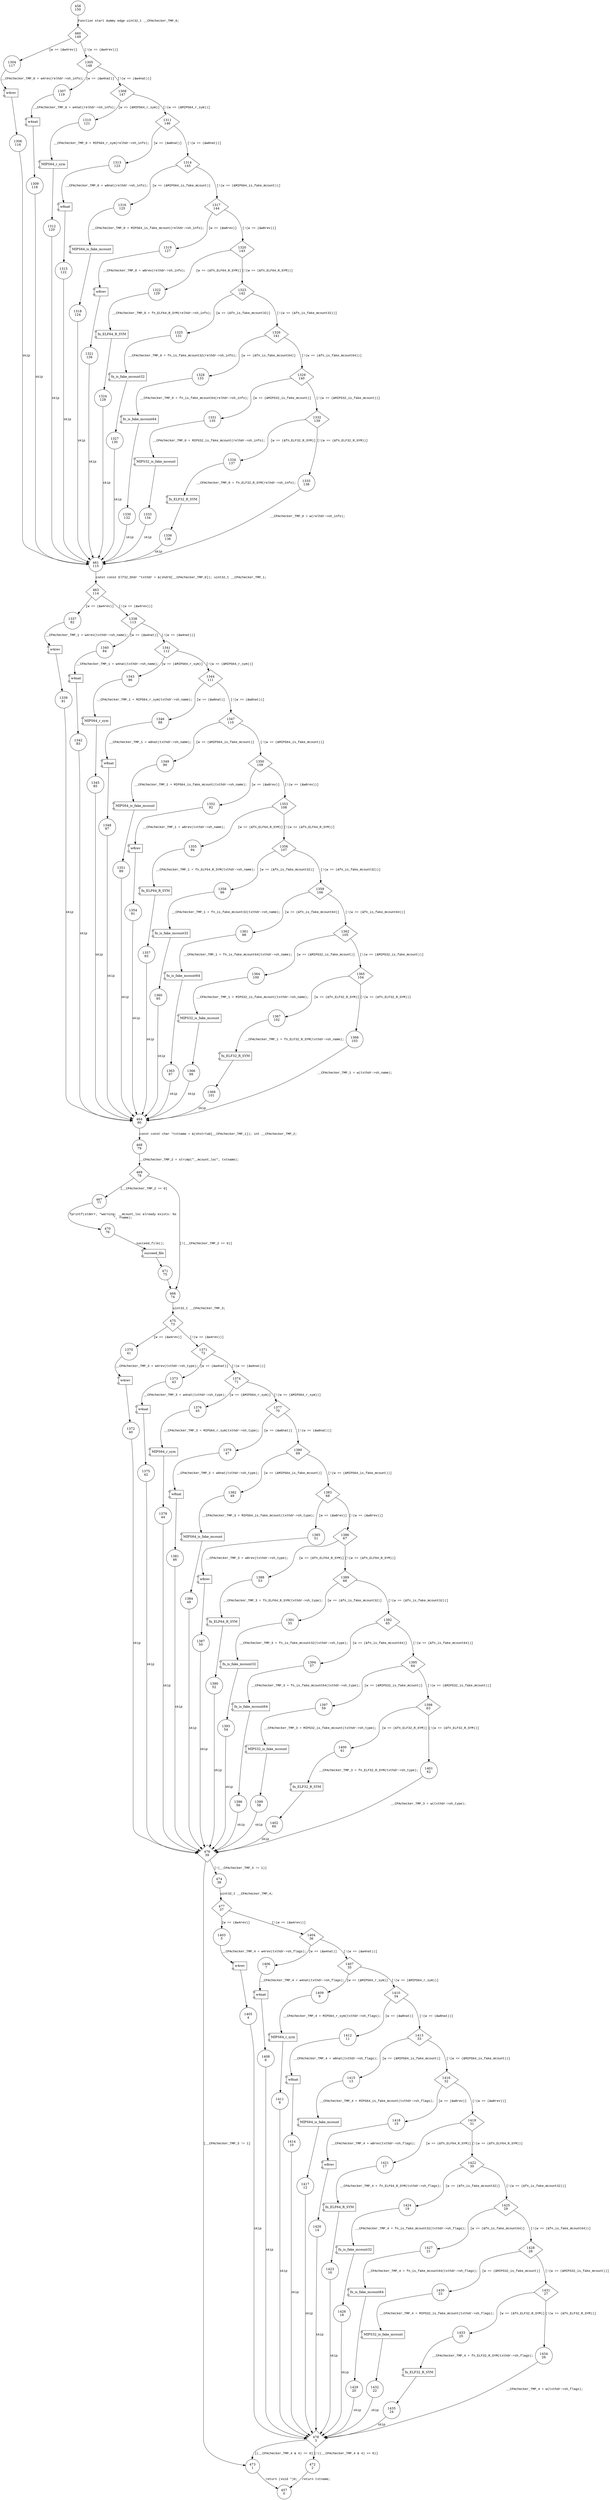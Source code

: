 digraph __has32_rel_mcount {
460 [shape="diamond" label="460\n149"]
1304 [shape="circle" label="1304\n117"]
1305 [shape="diamond" label="1305\n148"]
1307 [shape="circle" label="1307\n119"]
1308 [shape="diamond" label="1308\n147"]
1310 [shape="circle" label="1310\n121"]
1311 [shape="diamond" label="1311\n146"]
1313 [shape="circle" label="1313\n123"]
1314 [shape="diamond" label="1314\n145"]
1316 [shape="circle" label="1316\n125"]
1317 [shape="diamond" label="1317\n144"]
1319 [shape="circle" label="1319\n127"]
1320 [shape="diamond" label="1320\n143"]
1322 [shape="circle" label="1322\n129"]
1323 [shape="diamond" label="1323\n142"]
1325 [shape="circle" label="1325\n131"]
1326 [shape="diamond" label="1326\n141"]
1328 [shape="circle" label="1328\n133"]
1329 [shape="diamond" label="1329\n140"]
1331 [shape="circle" label="1331\n135"]
1332 [shape="diamond" label="1332\n139"]
1334 [shape="circle" label="1334\n137"]
1335 [shape="circle" label="1335\n138"]
461 [shape="circle" label="461\n115"]
463 [shape="diamond" label="463\n114"]
1337 [shape="circle" label="1337\n82"]
1338 [shape="diamond" label="1338\n113"]
1340 [shape="circle" label="1340\n84"]
1341 [shape="diamond" label="1341\n112"]
1343 [shape="circle" label="1343\n86"]
1344 [shape="diamond" label="1344\n111"]
1346 [shape="circle" label="1346\n88"]
1347 [shape="diamond" label="1347\n110"]
1349 [shape="circle" label="1349\n90"]
1350 [shape="diamond" label="1350\n109"]
1352 [shape="circle" label="1352\n92"]
1353 [shape="diamond" label="1353\n108"]
1355 [shape="circle" label="1355\n94"]
1356 [shape="diamond" label="1356\n107"]
1358 [shape="circle" label="1358\n96"]
1359 [shape="diamond" label="1359\n106"]
1361 [shape="circle" label="1361\n98"]
1362 [shape="diamond" label="1362\n105"]
1364 [shape="circle" label="1364\n100"]
1365 [shape="diamond" label="1365\n104"]
1367 [shape="circle" label="1367\n102"]
1368 [shape="circle" label="1368\n103"]
464 [shape="circle" label="464\n80"]
468 [shape="circle" label="468\n79"]
469 [shape="diamond" label="469\n78"]
467 [shape="circle" label="467\n77"]
466 [shape="circle" label="466\n74"]
475 [shape="diamond" label="475\n73"]
1370 [shape="circle" label="1370\n41"]
1371 [shape="diamond" label="1371\n72"]
1373 [shape="circle" label="1373\n43"]
1374 [shape="diamond" label="1374\n71"]
1376 [shape="circle" label="1376\n45"]
1377 [shape="diamond" label="1377\n70"]
1379 [shape="circle" label="1379\n47"]
1380 [shape="diamond" label="1380\n69"]
1382 [shape="circle" label="1382\n49"]
1383 [shape="diamond" label="1383\n68"]
1385 [shape="circle" label="1385\n51"]
1386 [shape="diamond" label="1386\n67"]
1388 [shape="circle" label="1388\n53"]
1389 [shape="diamond" label="1389\n66"]
1391 [shape="circle" label="1391\n55"]
1392 [shape="diamond" label="1392\n65"]
1394 [shape="circle" label="1394\n57"]
1395 [shape="diamond" label="1395\n64"]
1397 [shape="circle" label="1397\n59"]
1398 [shape="diamond" label="1398\n63"]
1400 [shape="circle" label="1400\n61"]
1401 [shape="circle" label="1401\n62"]
476 [shape="diamond" label="476\n39"]
473 [shape="circle" label="473\n1"]
474 [shape="circle" label="474\n38"]
477 [shape="diamond" label="477\n37"]
1403 [shape="circle" label="1403\n5"]
1404 [shape="diamond" label="1404\n36"]
1406 [shape="circle" label="1406\n7"]
1407 [shape="diamond" label="1407\n35"]
1409 [shape="circle" label="1409\n9"]
1410 [shape="diamond" label="1410\n34"]
1412 [shape="circle" label="1412\n11"]
1413 [shape="diamond" label="1413\n33"]
1415 [shape="circle" label="1415\n13"]
1416 [shape="diamond" label="1416\n32"]
1418 [shape="circle" label="1418\n15"]
1419 [shape="diamond" label="1419\n31"]
1421 [shape="circle" label="1421\n17"]
1422 [shape="diamond" label="1422\n30"]
1424 [shape="circle" label="1424\n19"]
1425 [shape="diamond" label="1425\n29"]
1427 [shape="circle" label="1427\n21"]
1428 [shape="diamond" label="1428\n28"]
1430 [shape="circle" label="1430\n23"]
1431 [shape="diamond" label="1431\n27"]
1433 [shape="circle" label="1433\n25"]
1434 [shape="circle" label="1434\n26"]
478 [shape="diamond" label="478\n3"]
472 [shape="circle" label="472\n2"]
457 [shape="circle" label="457\n0"]
1435 [shape="circle" label="1435\n24"]
1432 [shape="circle" label="1432\n22"]
1429 [shape="circle" label="1429\n20"]
1426 [shape="circle" label="1426\n18"]
1423 [shape="circle" label="1423\n16"]
1420 [shape="circle" label="1420\n14"]
1417 [shape="circle" label="1417\n12"]
1414 [shape="circle" label="1414\n10"]
1411 [shape="circle" label="1411\n8"]
1408 [shape="circle" label="1408\n6"]
1405 [shape="circle" label="1405\n4"]
1402 [shape="circle" label="1402\n60"]
1399 [shape="circle" label="1399\n58"]
1396 [shape="circle" label="1396\n56"]
1393 [shape="circle" label="1393\n54"]
1390 [shape="circle" label="1390\n52"]
1387 [shape="circle" label="1387\n50"]
1384 [shape="circle" label="1384\n48"]
1381 [shape="circle" label="1381\n46"]
1378 [shape="circle" label="1378\n44"]
1375 [shape="circle" label="1375\n42"]
1372 [shape="circle" label="1372\n40"]
470 [shape="circle" label="470\n76"]
471 [shape="circle" label="471\n75"]
1369 [shape="circle" label="1369\n101"]
1366 [shape="circle" label="1366\n99"]
1363 [shape="circle" label="1363\n97"]
1360 [shape="circle" label="1360\n95"]
1357 [shape="circle" label="1357\n93"]
1354 [shape="circle" label="1354\n91"]
1351 [shape="circle" label="1351\n89"]
1348 [shape="circle" label="1348\n87"]
1345 [shape="circle" label="1345\n85"]
1342 [shape="circle" label="1342\n83"]
1339 [shape="circle" label="1339\n81"]
1336 [shape="circle" label="1336\n136"]
1333 [shape="circle" label="1333\n134"]
1330 [shape="circle" label="1330\n132"]
1327 [shape="circle" label="1327\n130"]
1324 [shape="circle" label="1324\n128"]
1321 [shape="circle" label="1321\n126"]
1318 [shape="circle" label="1318\n124"]
1315 [shape="circle" label="1315\n122"]
1312 [shape="circle" label="1312\n120"]
1309 [shape="circle" label="1309\n118"]
1306 [shape="circle" label="1306\n116"]
458 [shape="circle" label="458\n150"]
460 -> 1304 [label="[w == (&w4rev)]" fontname="Courier New"]
460 -> 1305 [label="[!(w == (&w4rev))]" fontname="Courier New"]
1305 -> 1307 [label="[w == (&w4nat)]" fontname="Courier New"]
1305 -> 1308 [label="[!(w == (&w4nat))]" fontname="Courier New"]
1308 -> 1310 [label="[w == (&MIPS64_r_sym)]" fontname="Courier New"]
1308 -> 1311 [label="[!(w == (&MIPS64_r_sym))]" fontname="Courier New"]
1311 -> 1313 [label="[w == (&w8nat)]" fontname="Courier New"]
1311 -> 1314 [label="[!(w == (&w8nat))]" fontname="Courier New"]
1314 -> 1316 [label="[w == (&MIPS64_is_fake_mcount)]" fontname="Courier New"]
1314 -> 1317 [label="[!(w == (&MIPS64_is_fake_mcount))]" fontname="Courier New"]
1317 -> 1319 [label="[w == (&w8rev)]" fontname="Courier New"]
1317 -> 1320 [label="[!(w == (&w8rev))]" fontname="Courier New"]
1320 -> 1322 [label="[w == (&fn_ELF64_R_SYM)]" fontname="Courier New"]
1320 -> 1323 [label="[!(w == (&fn_ELF64_R_SYM))]" fontname="Courier New"]
1323 -> 1325 [label="[w == (&fn_is_fake_mcount32)]" fontname="Courier New"]
1323 -> 1326 [label="[!(w == (&fn_is_fake_mcount32))]" fontname="Courier New"]
1326 -> 1328 [label="[w == (&fn_is_fake_mcount64)]" fontname="Courier New"]
1326 -> 1329 [label="[!(w == (&fn_is_fake_mcount64))]" fontname="Courier New"]
1329 -> 1331 [label="[w == (&MIPS32_is_fake_mcount)]" fontname="Courier New"]
1329 -> 1332 [label="[!(w == (&MIPS32_is_fake_mcount))]" fontname="Courier New"]
1332 -> 1334 [label="[w == (&fn_ELF32_R_SYM)]" fontname="Courier New"]
1332 -> 1335 [label="[!(w == (&fn_ELF32_R_SYM))]" fontname="Courier New"]
461 -> 463 [label="const const Elf32_Shdr *txthdr = &(shdr0[__CPAchecker_TMP_0]); uint32_t __CPAchecker_TMP_1;" fontname="Courier New"]
463 -> 1337 [label="[w == (&w4rev)]" fontname="Courier New"]
463 -> 1338 [label="[!(w == (&w4rev))]" fontname="Courier New"]
1338 -> 1340 [label="[w == (&w4nat)]" fontname="Courier New"]
1338 -> 1341 [label="[!(w == (&w4nat))]" fontname="Courier New"]
1341 -> 1343 [label="[w == (&MIPS64_r_sym)]" fontname="Courier New"]
1341 -> 1344 [label="[!(w == (&MIPS64_r_sym))]" fontname="Courier New"]
1344 -> 1346 [label="[w == (&w8nat)]" fontname="Courier New"]
1344 -> 1347 [label="[!(w == (&w8nat))]" fontname="Courier New"]
1347 -> 1349 [label="[w == (&MIPS64_is_fake_mcount)]" fontname="Courier New"]
1347 -> 1350 [label="[!(w == (&MIPS64_is_fake_mcount))]" fontname="Courier New"]
1350 -> 1352 [label="[w == (&w8rev)]" fontname="Courier New"]
1350 -> 1353 [label="[!(w == (&w8rev))]" fontname="Courier New"]
1353 -> 1355 [label="[w == (&fn_ELF64_R_SYM)]" fontname="Courier New"]
1353 -> 1356 [label="[!(w == (&fn_ELF64_R_SYM))]" fontname="Courier New"]
1356 -> 1358 [label="[w == (&fn_is_fake_mcount32)]" fontname="Courier New"]
1356 -> 1359 [label="[!(w == (&fn_is_fake_mcount32))]" fontname="Courier New"]
1359 -> 1361 [label="[w == (&fn_is_fake_mcount64)]" fontname="Courier New"]
1359 -> 1362 [label="[!(w == (&fn_is_fake_mcount64))]" fontname="Courier New"]
1362 -> 1364 [label="[w == (&MIPS32_is_fake_mcount)]" fontname="Courier New"]
1362 -> 1365 [label="[!(w == (&MIPS32_is_fake_mcount))]" fontname="Courier New"]
1365 -> 1367 [label="[w == (&fn_ELF32_R_SYM)]" fontname="Courier New"]
1365 -> 1368 [label="[!(w == (&fn_ELF32_R_SYM))]" fontname="Courier New"]
464 -> 468 [label="const const char *txtname = &(shstrtab[__CPAchecker_TMP_1]); int __CPAchecker_TMP_2;" fontname="Courier New"]
469 -> 467 [label="[__CPAchecker_TMP_2 == 0]" fontname="Courier New"]
469 -> 466 [label="[!(__CPAchecker_TMP_2 == 0)]" fontname="Courier New"]
466 -> 475 [label="uint32_t __CPAchecker_TMP_3;" fontname="Courier New"]
475 -> 1370 [label="[w == (&w4rev)]" fontname="Courier New"]
475 -> 1371 [label="[!(w == (&w4rev))]" fontname="Courier New"]
1371 -> 1373 [label="[w == (&w4nat)]" fontname="Courier New"]
1371 -> 1374 [label="[!(w == (&w4nat))]" fontname="Courier New"]
1374 -> 1376 [label="[w == (&MIPS64_r_sym)]" fontname="Courier New"]
1374 -> 1377 [label="[!(w == (&MIPS64_r_sym))]" fontname="Courier New"]
1377 -> 1379 [label="[w == (&w8nat)]" fontname="Courier New"]
1377 -> 1380 [label="[!(w == (&w8nat))]" fontname="Courier New"]
1380 -> 1382 [label="[w == (&MIPS64_is_fake_mcount)]" fontname="Courier New"]
1380 -> 1383 [label="[!(w == (&MIPS64_is_fake_mcount))]" fontname="Courier New"]
1383 -> 1385 [label="[w == (&w8rev)]" fontname="Courier New"]
1383 -> 1386 [label="[!(w == (&w8rev))]" fontname="Courier New"]
1386 -> 1388 [label="[w == (&fn_ELF64_R_SYM)]" fontname="Courier New"]
1386 -> 1389 [label="[!(w == (&fn_ELF64_R_SYM))]" fontname="Courier New"]
1389 -> 1391 [label="[w == (&fn_is_fake_mcount32)]" fontname="Courier New"]
1389 -> 1392 [label="[!(w == (&fn_is_fake_mcount32))]" fontname="Courier New"]
1392 -> 1394 [label="[w == (&fn_is_fake_mcount64)]" fontname="Courier New"]
1392 -> 1395 [label="[!(w == (&fn_is_fake_mcount64))]" fontname="Courier New"]
1395 -> 1397 [label="[w == (&MIPS32_is_fake_mcount)]" fontname="Courier New"]
1395 -> 1398 [label="[!(w == (&MIPS32_is_fake_mcount))]" fontname="Courier New"]
1398 -> 1400 [label="[w == (&fn_ELF32_R_SYM)]" fontname="Courier New"]
1398 -> 1401 [label="[!(w == (&fn_ELF32_R_SYM))]" fontname="Courier New"]
476 -> 473 [label="[__CPAchecker_TMP_3 != 1]" fontname="Courier New"]
476 -> 474 [label="[!(__CPAchecker_TMP_3 != 1)]" fontname="Courier New"]
477 -> 1403 [label="[w == (&w4rev)]" fontname="Courier New"]
477 -> 1404 [label="[!(w == (&w4rev))]" fontname="Courier New"]
1404 -> 1406 [label="[w == (&w4nat)]" fontname="Courier New"]
1404 -> 1407 [label="[!(w == (&w4nat))]" fontname="Courier New"]
1407 -> 1409 [label="[w == (&MIPS64_r_sym)]" fontname="Courier New"]
1407 -> 1410 [label="[!(w == (&MIPS64_r_sym))]" fontname="Courier New"]
1410 -> 1412 [label="[w == (&w8nat)]" fontname="Courier New"]
1410 -> 1413 [label="[!(w == (&w8nat))]" fontname="Courier New"]
1413 -> 1415 [label="[w == (&MIPS64_is_fake_mcount)]" fontname="Courier New"]
1413 -> 1416 [label="[!(w == (&MIPS64_is_fake_mcount))]" fontname="Courier New"]
1416 -> 1418 [label="[w == (&w8rev)]" fontname="Courier New"]
1416 -> 1419 [label="[!(w == (&w8rev))]" fontname="Courier New"]
1419 -> 1421 [label="[w == (&fn_ELF64_R_SYM)]" fontname="Courier New"]
1419 -> 1422 [label="[!(w == (&fn_ELF64_R_SYM))]" fontname="Courier New"]
1422 -> 1424 [label="[w == (&fn_is_fake_mcount32)]" fontname="Courier New"]
1422 -> 1425 [label="[!(w == (&fn_is_fake_mcount32))]" fontname="Courier New"]
1425 -> 1427 [label="[w == (&fn_is_fake_mcount64)]" fontname="Courier New"]
1425 -> 1428 [label="[!(w == (&fn_is_fake_mcount64))]" fontname="Courier New"]
1428 -> 1430 [label="[w == (&MIPS32_is_fake_mcount)]" fontname="Courier New"]
1428 -> 1431 [label="[!(w == (&MIPS32_is_fake_mcount))]" fontname="Courier New"]
1431 -> 1433 [label="[w == (&fn_ELF32_R_SYM)]" fontname="Courier New"]
1431 -> 1434 [label="[!(w == (&fn_ELF32_R_SYM))]" fontname="Courier New"]
478 -> 473 [label="[(__CPAchecker_TMP_4 & 4) == 0]" fontname="Courier New"]
478 -> 472 [label="[!((__CPAchecker_TMP_4 & 4) == 0)]" fontname="Courier New"]
473 -> 457 [label="return (void *)0;" fontname="Courier New"]
100023 [shape="component" label="fn_ELF32_R_SYM"]
1433 -> 100023 [label="__CPAchecker_TMP_4 = fn_ELF32_R_SYM(txthdr->sh_flags);" fontname="Courier New"]
100023 -> 1435 [label="" fontname="Courier New"]
100024 [shape="component" label="MIPS32_is_fake_mcount"]
1430 -> 100024 [label="__CPAchecker_TMP_4 = MIPS32_is_fake_mcount(txthdr->sh_flags);" fontname="Courier New"]
100024 -> 1432 [label="" fontname="Courier New"]
100025 [shape="component" label="fn_is_fake_mcount64"]
1427 -> 100025 [label="__CPAchecker_TMP_4 = fn_is_fake_mcount64(txthdr->sh_flags);" fontname="Courier New"]
100025 -> 1429 [label="" fontname="Courier New"]
100026 [shape="component" label="fn_is_fake_mcount32"]
1424 -> 100026 [label="__CPAchecker_TMP_4 = fn_is_fake_mcount32(txthdr->sh_flags);" fontname="Courier New"]
100026 -> 1426 [label="" fontname="Courier New"]
100027 [shape="component" label="fn_ELF64_R_SYM"]
1421 -> 100027 [label="__CPAchecker_TMP_4 = fn_ELF64_R_SYM(txthdr->sh_flags);" fontname="Courier New"]
100027 -> 1423 [label="" fontname="Courier New"]
100028 [shape="component" label="w8rev"]
1418 -> 100028 [label="__CPAchecker_TMP_4 = w8rev(txthdr->sh_flags);" fontname="Courier New"]
100028 -> 1420 [label="" fontname="Courier New"]
100029 [shape="component" label="MIPS64_is_fake_mcount"]
1415 -> 100029 [label="__CPAchecker_TMP_4 = MIPS64_is_fake_mcount(txthdr->sh_flags);" fontname="Courier New"]
100029 -> 1417 [label="" fontname="Courier New"]
100030 [shape="component" label="w8nat"]
1412 -> 100030 [label="__CPAchecker_TMP_4 = w8nat(txthdr->sh_flags);" fontname="Courier New"]
100030 -> 1414 [label="" fontname="Courier New"]
100031 [shape="component" label="MIPS64_r_sym"]
1409 -> 100031 [label="__CPAchecker_TMP_4 = MIPS64_r_sym(txthdr->sh_flags);" fontname="Courier New"]
100031 -> 1411 [label="" fontname="Courier New"]
100032 [shape="component" label="w4nat"]
1406 -> 100032 [label="__CPAchecker_TMP_4 = w4nat(txthdr->sh_flags);" fontname="Courier New"]
100032 -> 1408 [label="" fontname="Courier New"]
100033 [shape="component" label="w4rev"]
1403 -> 100033 [label="__CPAchecker_TMP_4 = w4rev(txthdr->sh_flags);" fontname="Courier New"]
100033 -> 1405 [label="" fontname="Courier New"]
100034 [shape="component" label="fn_ELF32_R_SYM"]
1400 -> 100034 [label="__CPAchecker_TMP_3 = fn_ELF32_R_SYM(txthdr->sh_type);" fontname="Courier New"]
100034 -> 1402 [label="" fontname="Courier New"]
100035 [shape="component" label="MIPS32_is_fake_mcount"]
1397 -> 100035 [label="__CPAchecker_TMP_3 = MIPS32_is_fake_mcount(txthdr->sh_type);" fontname="Courier New"]
100035 -> 1399 [label="" fontname="Courier New"]
100036 [shape="component" label="fn_is_fake_mcount64"]
1394 -> 100036 [label="__CPAchecker_TMP_3 = fn_is_fake_mcount64(txthdr->sh_type);" fontname="Courier New"]
100036 -> 1396 [label="" fontname="Courier New"]
100037 [shape="component" label="fn_is_fake_mcount32"]
1391 -> 100037 [label="__CPAchecker_TMP_3 = fn_is_fake_mcount32(txthdr->sh_type);" fontname="Courier New"]
100037 -> 1393 [label="" fontname="Courier New"]
100038 [shape="component" label="fn_ELF64_R_SYM"]
1388 -> 100038 [label="__CPAchecker_TMP_3 = fn_ELF64_R_SYM(txthdr->sh_type);" fontname="Courier New"]
100038 -> 1390 [label="" fontname="Courier New"]
100039 [shape="component" label="w8rev"]
1385 -> 100039 [label="__CPAchecker_TMP_3 = w8rev(txthdr->sh_type);" fontname="Courier New"]
100039 -> 1387 [label="" fontname="Courier New"]
100040 [shape="component" label="MIPS64_is_fake_mcount"]
1382 -> 100040 [label="__CPAchecker_TMP_3 = MIPS64_is_fake_mcount(txthdr->sh_type);" fontname="Courier New"]
100040 -> 1384 [label="" fontname="Courier New"]
100041 [shape="component" label="w8nat"]
1379 -> 100041 [label="__CPAchecker_TMP_3 = w8nat(txthdr->sh_type);" fontname="Courier New"]
100041 -> 1381 [label="" fontname="Courier New"]
100042 [shape="component" label="MIPS64_r_sym"]
1376 -> 100042 [label="__CPAchecker_TMP_3 = MIPS64_r_sym(txthdr->sh_type);" fontname="Courier New"]
100042 -> 1378 [label="" fontname="Courier New"]
100043 [shape="component" label="w4nat"]
1373 -> 100043 [label="__CPAchecker_TMP_3 = w4nat(txthdr->sh_type);" fontname="Courier New"]
100043 -> 1375 [label="" fontname="Courier New"]
100044 [shape="component" label="w4rev"]
1370 -> 100044 [label="__CPAchecker_TMP_3 = w4rev(txthdr->sh_type);" fontname="Courier New"]
100044 -> 1372 [label="" fontname="Courier New"]
467 -> 470 [label="fprintf(stderr, \"warning: __mcount_loc already exists: %s\n\", fname);" fontname="Courier New"]
100045 [shape="component" label="succeed_file"]
470 -> 100045 [label="succeed_file();" fontname="Courier New"]
100045 -> 471 [label="" fontname="Courier New"]
100046 [shape="component" label="fn_ELF32_R_SYM"]
1367 -> 100046 [label="__CPAchecker_TMP_1 = fn_ELF32_R_SYM(txthdr->sh_name);" fontname="Courier New"]
100046 -> 1369 [label="" fontname="Courier New"]
100047 [shape="component" label="MIPS32_is_fake_mcount"]
1364 -> 100047 [label="__CPAchecker_TMP_1 = MIPS32_is_fake_mcount(txthdr->sh_name);" fontname="Courier New"]
100047 -> 1366 [label="" fontname="Courier New"]
100048 [shape="component" label="fn_is_fake_mcount64"]
1361 -> 100048 [label="__CPAchecker_TMP_1 = fn_is_fake_mcount64(txthdr->sh_name);" fontname="Courier New"]
100048 -> 1363 [label="" fontname="Courier New"]
100049 [shape="component" label="fn_is_fake_mcount32"]
1358 -> 100049 [label="__CPAchecker_TMP_1 = fn_is_fake_mcount32(txthdr->sh_name);" fontname="Courier New"]
100049 -> 1360 [label="" fontname="Courier New"]
100050 [shape="component" label="fn_ELF64_R_SYM"]
1355 -> 100050 [label="__CPAchecker_TMP_1 = fn_ELF64_R_SYM(txthdr->sh_name);" fontname="Courier New"]
100050 -> 1357 [label="" fontname="Courier New"]
100051 [shape="component" label="w8rev"]
1352 -> 100051 [label="__CPAchecker_TMP_1 = w8rev(txthdr->sh_name);" fontname="Courier New"]
100051 -> 1354 [label="" fontname="Courier New"]
100052 [shape="component" label="MIPS64_is_fake_mcount"]
1349 -> 100052 [label="__CPAchecker_TMP_1 = MIPS64_is_fake_mcount(txthdr->sh_name);" fontname="Courier New"]
100052 -> 1351 [label="" fontname="Courier New"]
100053 [shape="component" label="w8nat"]
1346 -> 100053 [label="__CPAchecker_TMP_1 = w8nat(txthdr->sh_name);" fontname="Courier New"]
100053 -> 1348 [label="" fontname="Courier New"]
100054 [shape="component" label="MIPS64_r_sym"]
1343 -> 100054 [label="__CPAchecker_TMP_1 = MIPS64_r_sym(txthdr->sh_name);" fontname="Courier New"]
100054 -> 1345 [label="" fontname="Courier New"]
100055 [shape="component" label="w4nat"]
1340 -> 100055 [label="__CPAchecker_TMP_1 = w4nat(txthdr->sh_name);" fontname="Courier New"]
100055 -> 1342 [label="" fontname="Courier New"]
100056 [shape="component" label="w4rev"]
1337 -> 100056 [label="__CPAchecker_TMP_1 = w4rev(txthdr->sh_name);" fontname="Courier New"]
100056 -> 1339 [label="" fontname="Courier New"]
100057 [shape="component" label="fn_ELF32_R_SYM"]
1334 -> 100057 [label="__CPAchecker_TMP_0 = fn_ELF32_R_SYM(relhdr->sh_info);" fontname="Courier New"]
100057 -> 1336 [label="" fontname="Courier New"]
100058 [shape="component" label="MIPS32_is_fake_mcount"]
1331 -> 100058 [label="__CPAchecker_TMP_0 = MIPS32_is_fake_mcount(relhdr->sh_info);" fontname="Courier New"]
100058 -> 1333 [label="" fontname="Courier New"]
100059 [shape="component" label="fn_is_fake_mcount64"]
1328 -> 100059 [label="__CPAchecker_TMP_0 = fn_is_fake_mcount64(relhdr->sh_info);" fontname="Courier New"]
100059 -> 1330 [label="" fontname="Courier New"]
100060 [shape="component" label="fn_is_fake_mcount32"]
1325 -> 100060 [label="__CPAchecker_TMP_0 = fn_is_fake_mcount32(relhdr->sh_info);" fontname="Courier New"]
100060 -> 1327 [label="" fontname="Courier New"]
100061 [shape="component" label="fn_ELF64_R_SYM"]
1322 -> 100061 [label="__CPAchecker_TMP_0 = fn_ELF64_R_SYM(relhdr->sh_info);" fontname="Courier New"]
100061 -> 1324 [label="" fontname="Courier New"]
100062 [shape="component" label="w8rev"]
1319 -> 100062 [label="__CPAchecker_TMP_0 = w8rev(relhdr->sh_info);" fontname="Courier New"]
100062 -> 1321 [label="" fontname="Courier New"]
100063 [shape="component" label="MIPS64_is_fake_mcount"]
1316 -> 100063 [label="__CPAchecker_TMP_0 = MIPS64_is_fake_mcount(relhdr->sh_info);" fontname="Courier New"]
100063 -> 1318 [label="" fontname="Courier New"]
100064 [shape="component" label="w8nat"]
1313 -> 100064 [label="__CPAchecker_TMP_0 = w8nat(relhdr->sh_info);" fontname="Courier New"]
100064 -> 1315 [label="" fontname="Courier New"]
100065 [shape="component" label="MIPS64_r_sym"]
1310 -> 100065 [label="__CPAchecker_TMP_0 = MIPS64_r_sym(relhdr->sh_info);" fontname="Courier New"]
100065 -> 1312 [label="" fontname="Courier New"]
100066 [shape="component" label="w4nat"]
1307 -> 100066 [label="__CPAchecker_TMP_0 = w4nat(relhdr->sh_info);" fontname="Courier New"]
100066 -> 1309 [label="" fontname="Courier New"]
100067 [shape="component" label="w4rev"]
1304 -> 100067 [label="__CPAchecker_TMP_0 = w4rev(relhdr->sh_info);" fontname="Courier New"]
100067 -> 1306 [label="" fontname="Courier New"]
458 -> 460 [label="Function start dummy edge uint32_t __CPAchecker_TMP_0;" fontname="Courier New"]
1335 -> 461 [label="__CPAchecker_TMP_0 = w(relhdr->sh_info);" fontname="Courier New"]
1368 -> 464 [label="__CPAchecker_TMP_1 = w(txthdr->sh_name);" fontname="Courier New"]
468 -> 469 [label="__CPAchecker_TMP_2 = strcmp(\"__mcount_loc\", txtname);" fontname="Courier New"]
1401 -> 476 [label="__CPAchecker_TMP_3 = w(txthdr->sh_type);" fontname="Courier New"]
474 -> 477 [label="uint32_t __CPAchecker_TMP_4;" fontname="Courier New"]
1434 -> 478 [label="__CPAchecker_TMP_4 = w(txthdr->sh_flags);" fontname="Courier New"]
472 -> 457 [label="return txtname;" fontname="Courier New"]
1435 -> 478 [label="skip" fontname="Courier New"]
1432 -> 478 [label="skip" fontname="Courier New"]
1429 -> 478 [label="skip" fontname="Courier New"]
1426 -> 478 [label="skip" fontname="Courier New"]
1423 -> 478 [label="skip" fontname="Courier New"]
1420 -> 478 [label="skip" fontname="Courier New"]
1417 -> 478 [label="skip" fontname="Courier New"]
1414 -> 478 [label="skip" fontname="Courier New"]
1411 -> 478 [label="skip" fontname="Courier New"]
1408 -> 478 [label="skip" fontname="Courier New"]
1405 -> 478 [label="skip" fontname="Courier New"]
1402 -> 476 [label="skip" fontname="Courier New"]
1399 -> 476 [label="skip" fontname="Courier New"]
1396 -> 476 [label="skip" fontname="Courier New"]
1393 -> 476 [label="skip" fontname="Courier New"]
1390 -> 476 [label="skip" fontname="Courier New"]
1387 -> 476 [label="skip" fontname="Courier New"]
1384 -> 476 [label="skip" fontname="Courier New"]
1381 -> 476 [label="skip" fontname="Courier New"]
1378 -> 476 [label="skip" fontname="Courier New"]
1375 -> 476 [label="skip" fontname="Courier New"]
1372 -> 476 [label="skip" fontname="Courier New"]
471 -> 466 [label="" fontname="Courier New"]
1369 -> 464 [label="skip" fontname="Courier New"]
1366 -> 464 [label="skip" fontname="Courier New"]
1363 -> 464 [label="skip" fontname="Courier New"]
1360 -> 464 [label="skip" fontname="Courier New"]
1357 -> 464 [label="skip" fontname="Courier New"]
1354 -> 464 [label="skip" fontname="Courier New"]
1351 -> 464 [label="skip" fontname="Courier New"]
1348 -> 464 [label="skip" fontname="Courier New"]
1345 -> 464 [label="skip" fontname="Courier New"]
1342 -> 464 [label="skip" fontname="Courier New"]
1339 -> 464 [label="skip" fontname="Courier New"]
1336 -> 461 [label="skip" fontname="Courier New"]
1333 -> 461 [label="skip" fontname="Courier New"]
1330 -> 461 [label="skip" fontname="Courier New"]
1327 -> 461 [label="skip" fontname="Courier New"]
1324 -> 461 [label="skip" fontname="Courier New"]
1321 -> 461 [label="skip" fontname="Courier New"]
1318 -> 461 [label="skip" fontname="Courier New"]
1315 -> 461 [label="skip" fontname="Courier New"]
1312 -> 461 [label="skip" fontname="Courier New"]
1309 -> 461 [label="skip" fontname="Courier New"]
1306 -> 461 [label="skip" fontname="Courier New"]
}